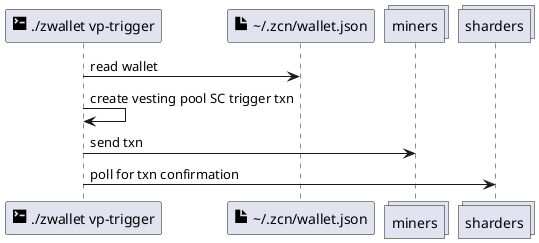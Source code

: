 @startuml
participant "<size:20><&terminal></size> ./zwallet vp-trigger" as cli
participant "<size:20><&file></size> \~/.zcn/wallet.json" as wallet
collections miners
collections sharders

cli -> wallet: read wallet
cli -> cli: create vesting pool SC trigger txn
cli -> miners: send txn
cli -> sharders: poll for txn confirmation

@enduml